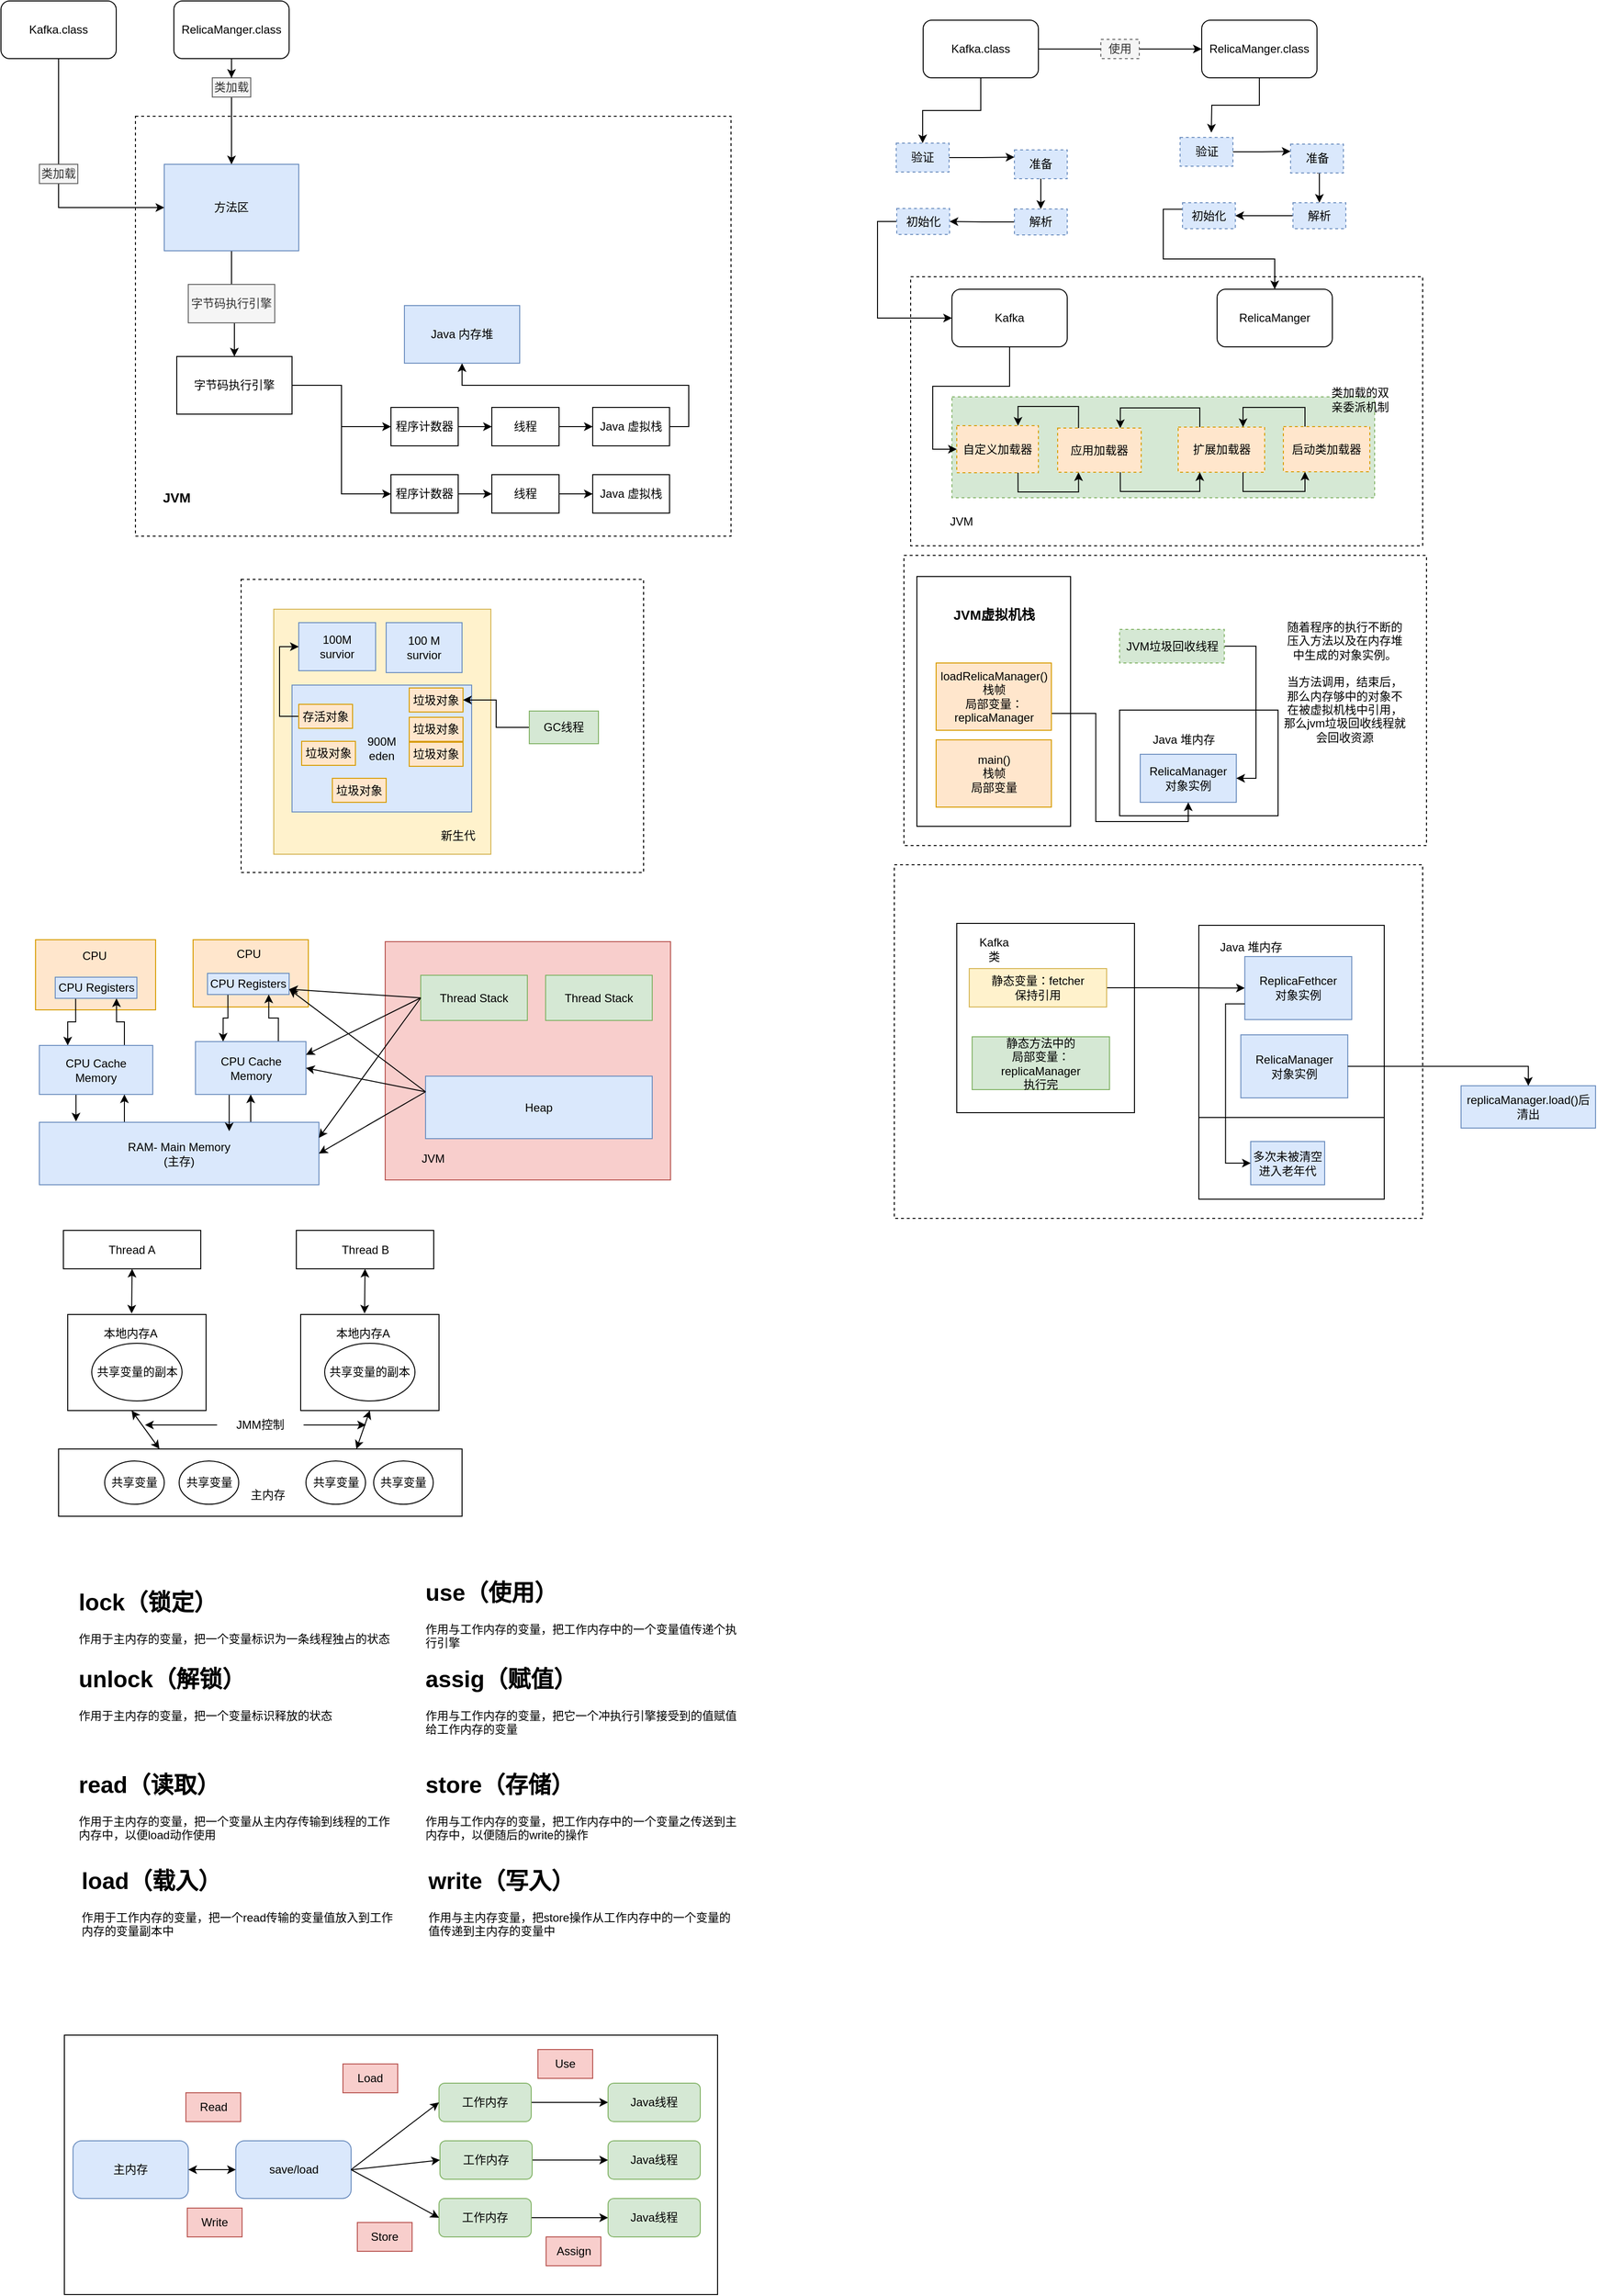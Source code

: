 <mxfile version="12.1.3" type="github" pages="1">
  <diagram id="nuV3YyBKfKA6NCvVvVBF" name="Page-1">
    <mxGraphModel dx="547" dy="444" grid="1" gridSize="10" guides="1" tooltips="1" connect="1" arrows="1" fold="1" page="1" pageScale="1" pageWidth="827" pageHeight="1169" math="0" shadow="0">
      <root>
        <mxCell id="0"/>
        <mxCell id="1" parent="0"/>
        <mxCell id="nUHSZKiYhJN1PZcSTK5F-100" value="" style="rounded=0;whiteSpace=wrap;html=1;" vertex="1" parent="1">
          <mxGeometry x="116" y="2180" width="680" height="270" as="geometry"/>
        </mxCell>
        <mxCell id="nUHSZKiYhJN1PZcSTK5F-27" value="" style="rounded=0;whiteSpace=wrap;html=1;fillColor=#f8cecc;strokeColor=#b85450;" vertex="1" parent="1">
          <mxGeometry x="450" y="1042" width="297" height="248" as="geometry"/>
        </mxCell>
        <mxCell id="VSedIIYDRr0U9vCoaXdL-1" value="" style="rounded=0;whiteSpace=wrap;html=1;dashed=1;" parent="1" vertex="1">
          <mxGeometry x="980" y="962" width="550" height="368" as="geometry"/>
        </mxCell>
        <mxCell id="VSedIIYDRr0U9vCoaXdL-6" value="" style="rounded=0;whiteSpace=wrap;html=1;" parent="1" vertex="1">
          <mxGeometry x="1297" y="1025" width="193" height="200" as="geometry"/>
        </mxCell>
        <mxCell id="VSedIIYDRr0U9vCoaXdL-3" value="" style="rounded=0;whiteSpace=wrap;html=1;" parent="1" vertex="1">
          <mxGeometry x="1045" y="1023" width="185" height="197" as="geometry"/>
        </mxCell>
        <mxCell id="mIoYykTNzgDF6xmG_wsZ-85" value="" style="rounded=0;whiteSpace=wrap;html=1;dashed=1;" parent="1" vertex="1">
          <mxGeometry x="997" y="350" width="533" height="280" as="geometry"/>
        </mxCell>
        <mxCell id="mIoYykTNzgDF6xmG_wsZ-105" value="" style="rounded=0;whiteSpace=wrap;html=1;dashed=1;fillColor=#d5e8d4;strokeColor=#82b366;" parent="1" vertex="1">
          <mxGeometry x="1040" y="475" width="440" height="105" as="geometry"/>
        </mxCell>
        <mxCell id="mIoYykTNzgDF6xmG_wsZ-65" style="edgeStyle=orthogonalEdgeStyle;rounded=0;orthogonalLoop=1;jettySize=auto;html=1;exitX=1;exitY=0.5;exitDx=0;exitDy=0;" parent="1" source="mIoYykTNzgDF6xmG_wsZ-54" target="mIoYykTNzgDF6xmG_wsZ-55" edge="1">
          <mxGeometry relative="1" as="geometry"/>
        </mxCell>
        <mxCell id="mIoYykTNzgDF6xmG_wsZ-37" value="" style="rounded=0;whiteSpace=wrap;html=1;dashed=1;" parent="1" vertex="1">
          <mxGeometry x="990" y="640" width="544" height="302" as="geometry"/>
        </mxCell>
        <mxCell id="mIoYykTNzgDF6xmG_wsZ-43" value="" style="group" parent="1" vertex="1" connectable="0">
          <mxGeometry x="1213.5" y="802" width="165" height="110" as="geometry"/>
        </mxCell>
        <mxCell id="mIoYykTNzgDF6xmG_wsZ-34" value="" style="rounded=0;whiteSpace=wrap;html=1;" parent="mIoYykTNzgDF6xmG_wsZ-43" vertex="1">
          <mxGeometry x="1" y="-1" width="165" height="110" as="geometry"/>
        </mxCell>
        <mxCell id="mIoYykTNzgDF6xmG_wsZ-35" value="Java 堆内存" style="text;html=1;strokeColor=none;fillColor=none;align=center;verticalAlign=middle;whiteSpace=wrap;rounded=0;" parent="mIoYykTNzgDF6xmG_wsZ-43" vertex="1">
          <mxGeometry x="30" y="20" width="75" height="20" as="geometry"/>
        </mxCell>
        <mxCell id="mIoYykTNzgDF6xmG_wsZ-36" value="RelicaManager&lt;br&gt;对象实例" style="text;html=1;strokeColor=#6c8ebf;fillColor=#dae8fc;align=center;verticalAlign=middle;whiteSpace=wrap;rounded=0;" parent="mIoYykTNzgDF6xmG_wsZ-43" vertex="1">
          <mxGeometry x="22.5" y="45" width="100" height="50" as="geometry"/>
        </mxCell>
        <mxCell id="mIoYykTNzgDF6xmG_wsZ-1" value="" style="rounded=0;whiteSpace=wrap;html=1;dashed=1;" parent="1" vertex="1">
          <mxGeometry x="190" y="183" width="620" height="437" as="geometry"/>
        </mxCell>
        <mxCell id="mIoYykTNzgDF6xmG_wsZ-2" value="&lt;b&gt;&lt;font style=&quot;font-size: 14px&quot;&gt;JVM&lt;/font&gt;&lt;/b&gt;" style="text;html=1;strokeColor=none;fillColor=none;align=center;verticalAlign=middle;whiteSpace=wrap;rounded=0;" parent="1" vertex="1">
          <mxGeometry x="208" y="565" width="50" height="30" as="geometry"/>
        </mxCell>
        <mxCell id="mIoYykTNzgDF6xmG_wsZ-22" style="edgeStyle=orthogonalEdgeStyle;rounded=0;orthogonalLoop=1;jettySize=auto;html=1;exitX=0.5;exitY=1;exitDx=0;exitDy=0;entryX=0.5;entryY=0;entryDx=0;entryDy=0;" parent="1" source="mIoYykTNzgDF6xmG_wsZ-3" target="mIoYykTNzgDF6xmG_wsZ-4" edge="1">
          <mxGeometry relative="1" as="geometry"/>
        </mxCell>
        <mxCell id="mIoYykTNzgDF6xmG_wsZ-3" value="方法区" style="rounded=0;whiteSpace=wrap;html=1;fillColor=#dae8fc;strokeColor=#6c8ebf;" parent="1" vertex="1">
          <mxGeometry x="220" y="233" width="140" height="90" as="geometry"/>
        </mxCell>
        <mxCell id="mIoYykTNzgDF6xmG_wsZ-23" style="edgeStyle=orthogonalEdgeStyle;rounded=0;orthogonalLoop=1;jettySize=auto;html=1;exitX=1;exitY=0.5;exitDx=0;exitDy=0;entryX=0;entryY=0.5;entryDx=0;entryDy=0;" parent="1" source="mIoYykTNzgDF6xmG_wsZ-4" target="mIoYykTNzgDF6xmG_wsZ-5" edge="1">
          <mxGeometry relative="1" as="geometry"/>
        </mxCell>
        <mxCell id="mIoYykTNzgDF6xmG_wsZ-24" style="edgeStyle=orthogonalEdgeStyle;rounded=0;orthogonalLoop=1;jettySize=auto;html=1;exitX=1;exitY=0.5;exitDx=0;exitDy=0;entryX=0;entryY=0.5;entryDx=0;entryDy=0;" parent="1" source="mIoYykTNzgDF6xmG_wsZ-4" target="mIoYykTNzgDF6xmG_wsZ-6" edge="1">
          <mxGeometry relative="1" as="geometry"/>
        </mxCell>
        <mxCell id="mIoYykTNzgDF6xmG_wsZ-4" value="字节码执行引擎" style="rounded=0;whiteSpace=wrap;html=1;" parent="1" vertex="1">
          <mxGeometry x="233" y="433" width="120" height="60" as="geometry"/>
        </mxCell>
        <mxCell id="mIoYykTNzgDF6xmG_wsZ-25" style="edgeStyle=orthogonalEdgeStyle;rounded=0;orthogonalLoop=1;jettySize=auto;html=1;exitX=1;exitY=0.5;exitDx=0;exitDy=0;entryX=0;entryY=0.5;entryDx=0;entryDy=0;" parent="1" source="mIoYykTNzgDF6xmG_wsZ-5" target="mIoYykTNzgDF6xmG_wsZ-7" edge="1">
          <mxGeometry relative="1" as="geometry"/>
        </mxCell>
        <mxCell id="mIoYykTNzgDF6xmG_wsZ-5" value="程序计数器" style="rounded=0;whiteSpace=wrap;html=1;" parent="1" vertex="1">
          <mxGeometry x="456" y="486" width="70" height="40" as="geometry"/>
        </mxCell>
        <mxCell id="mIoYykTNzgDF6xmG_wsZ-27" style="edgeStyle=orthogonalEdgeStyle;rounded=0;orthogonalLoop=1;jettySize=auto;html=1;exitX=1;exitY=0.5;exitDx=0;exitDy=0;entryX=0;entryY=0.5;entryDx=0;entryDy=0;" parent="1" source="mIoYykTNzgDF6xmG_wsZ-6" target="mIoYykTNzgDF6xmG_wsZ-9" edge="1">
          <mxGeometry relative="1" as="geometry"/>
        </mxCell>
        <mxCell id="mIoYykTNzgDF6xmG_wsZ-6" value="程序计数器" style="rounded=0;whiteSpace=wrap;html=1;" parent="1" vertex="1">
          <mxGeometry x="456" y="556" width="70" height="40" as="geometry"/>
        </mxCell>
        <mxCell id="mIoYykTNzgDF6xmG_wsZ-26" style="edgeStyle=orthogonalEdgeStyle;rounded=0;orthogonalLoop=1;jettySize=auto;html=1;exitX=1;exitY=0.5;exitDx=0;exitDy=0;entryX=0;entryY=0.5;entryDx=0;entryDy=0;" parent="1" source="mIoYykTNzgDF6xmG_wsZ-7" target="mIoYykTNzgDF6xmG_wsZ-8" edge="1">
          <mxGeometry relative="1" as="geometry"/>
        </mxCell>
        <mxCell id="mIoYykTNzgDF6xmG_wsZ-7" value="线程" style="rounded=0;whiteSpace=wrap;html=1;" parent="1" vertex="1">
          <mxGeometry x="561" y="486" width="70" height="40" as="geometry"/>
        </mxCell>
        <mxCell id="mIoYykTNzgDF6xmG_wsZ-29" style="edgeStyle=orthogonalEdgeStyle;rounded=0;orthogonalLoop=1;jettySize=auto;html=1;exitX=1;exitY=0.5;exitDx=0;exitDy=0;entryX=0.5;entryY=1;entryDx=0;entryDy=0;" parent="1" source="mIoYykTNzgDF6xmG_wsZ-8" target="mIoYykTNzgDF6xmG_wsZ-11" edge="1">
          <mxGeometry relative="1" as="geometry"/>
        </mxCell>
        <mxCell id="mIoYykTNzgDF6xmG_wsZ-8" value="Java 虚拟栈" style="rounded=0;whiteSpace=wrap;html=1;" parent="1" vertex="1">
          <mxGeometry x="666" y="486" width="80" height="40" as="geometry"/>
        </mxCell>
        <mxCell id="mIoYykTNzgDF6xmG_wsZ-28" style="edgeStyle=orthogonalEdgeStyle;rounded=0;orthogonalLoop=1;jettySize=auto;html=1;exitX=1;exitY=0.5;exitDx=0;exitDy=0;entryX=0;entryY=0.5;entryDx=0;entryDy=0;" parent="1" source="mIoYykTNzgDF6xmG_wsZ-9" target="mIoYykTNzgDF6xmG_wsZ-10" edge="1">
          <mxGeometry relative="1" as="geometry"/>
        </mxCell>
        <mxCell id="mIoYykTNzgDF6xmG_wsZ-9" value="线程" style="rounded=0;whiteSpace=wrap;html=1;" parent="1" vertex="1">
          <mxGeometry x="561" y="556" width="70" height="40" as="geometry"/>
        </mxCell>
        <mxCell id="mIoYykTNzgDF6xmG_wsZ-10" value="Java 虚拟栈" style="rounded=0;whiteSpace=wrap;html=1;" parent="1" vertex="1">
          <mxGeometry x="666" y="556" width="80" height="40" as="geometry"/>
        </mxCell>
        <mxCell id="mIoYykTNzgDF6xmG_wsZ-11" value="Java 内存堆" style="rounded=0;whiteSpace=wrap;html=1;fillColor=#dae8fc;strokeColor=#6c8ebf;" parent="1" vertex="1">
          <mxGeometry x="470" y="380" width="120" height="60" as="geometry"/>
        </mxCell>
        <mxCell id="mIoYykTNzgDF6xmG_wsZ-14" style="edgeStyle=orthogonalEdgeStyle;rounded=0;orthogonalLoop=1;jettySize=auto;html=1;exitX=0.5;exitY=1;exitDx=0;exitDy=0;entryX=0;entryY=0.5;entryDx=0;entryDy=0;" parent="1" source="mIoYykTNzgDF6xmG_wsZ-12" target="mIoYykTNzgDF6xmG_wsZ-3" edge="1">
          <mxGeometry relative="1" as="geometry"/>
        </mxCell>
        <mxCell id="mIoYykTNzgDF6xmG_wsZ-12" value="Kafka.class" style="rounded=1;whiteSpace=wrap;html=1;" parent="1" vertex="1">
          <mxGeometry x="50" y="63" width="120" height="60" as="geometry"/>
        </mxCell>
        <mxCell id="mIoYykTNzgDF6xmG_wsZ-15" style="edgeStyle=orthogonalEdgeStyle;rounded=0;orthogonalLoop=1;jettySize=auto;html=1;exitX=0.5;exitY=1;exitDx=0;exitDy=0;" parent="1" source="mIoYykTNzgDF6xmG_wsZ-18" target="mIoYykTNzgDF6xmG_wsZ-3" edge="1">
          <mxGeometry relative="1" as="geometry"/>
        </mxCell>
        <mxCell id="mIoYykTNzgDF6xmG_wsZ-13" value="RelicaManger.class" style="rounded=1;whiteSpace=wrap;html=1;" parent="1" vertex="1">
          <mxGeometry x="230" y="63" width="120" height="60" as="geometry"/>
        </mxCell>
        <mxCell id="mIoYykTNzgDF6xmG_wsZ-17" value="类加载" style="text;html=1;align=center;verticalAlign=middle;whiteSpace=wrap;rounded=0;fillColor=#f5f5f5;strokeColor=#666666;fontColor=#333333;" parent="1" vertex="1">
          <mxGeometry x="90" y="233" width="40" height="20" as="geometry"/>
        </mxCell>
        <mxCell id="mIoYykTNzgDF6xmG_wsZ-18" value="类加载" style="text;html=1;align=center;verticalAlign=middle;whiteSpace=wrap;rounded=0;fillColor=#f5f5f5;strokeColor=#666666;fontColor=#333333;" parent="1" vertex="1">
          <mxGeometry x="270" y="143" width="40" height="20" as="geometry"/>
        </mxCell>
        <mxCell id="mIoYykTNzgDF6xmG_wsZ-20" style="edgeStyle=orthogonalEdgeStyle;rounded=0;orthogonalLoop=1;jettySize=auto;html=1;exitX=0.5;exitY=1;exitDx=0;exitDy=0;" parent="1" source="mIoYykTNzgDF6xmG_wsZ-13" target="mIoYykTNzgDF6xmG_wsZ-18" edge="1">
          <mxGeometry relative="1" as="geometry">
            <mxPoint x="290" y="123" as="sourcePoint"/>
            <mxPoint x="290" y="233" as="targetPoint"/>
          </mxGeometry>
        </mxCell>
        <mxCell id="mIoYykTNzgDF6xmG_wsZ-21" value="字节码执行引擎" style="text;html=1;strokeColor=#666666;fillColor=#f5f5f5;align=center;verticalAlign=middle;whiteSpace=wrap;rounded=0;fontColor=#333333;" parent="1" vertex="1">
          <mxGeometry x="245" y="358" width="90" height="40" as="geometry"/>
        </mxCell>
        <mxCell id="mIoYykTNzgDF6xmG_wsZ-31" value="" style="rounded=0;whiteSpace=wrap;html=1;" parent="1" vertex="1">
          <mxGeometry x="1003.5" y="662" width="160" height="260" as="geometry"/>
        </mxCell>
        <mxCell id="mIoYykTNzgDF6xmG_wsZ-39" style="edgeStyle=orthogonalEdgeStyle;rounded=0;orthogonalLoop=1;jettySize=auto;html=1;exitX=1;exitY=0.75;exitDx=0;exitDy=0;entryX=0.5;entryY=1;entryDx=0;entryDy=0;" parent="1" source="mIoYykTNzgDF6xmG_wsZ-32" target="mIoYykTNzgDF6xmG_wsZ-36" edge="1">
          <mxGeometry relative="1" as="geometry"/>
        </mxCell>
        <mxCell id="mIoYykTNzgDF6xmG_wsZ-32" value="loadRelicaManager()&lt;br&gt;栈帧&lt;br&gt;局部变量：replicaManager" style="text;html=1;strokeColor=#d79b00;fillColor=#ffe6cc;align=center;verticalAlign=middle;whiteSpace=wrap;rounded=0;" parent="1" vertex="1">
          <mxGeometry x="1023.5" y="752" width="120" height="70" as="geometry"/>
        </mxCell>
        <mxCell id="mIoYykTNzgDF6xmG_wsZ-33" value="main()&lt;br&gt;栈帧&lt;br&gt;局部变量" style="text;html=1;strokeColor=#d79b00;fillColor=#ffe6cc;align=center;verticalAlign=middle;whiteSpace=wrap;rounded=0;" parent="1" vertex="1">
          <mxGeometry x="1023.5" y="832" width="120" height="70" as="geometry"/>
        </mxCell>
        <mxCell id="mIoYykTNzgDF6xmG_wsZ-46" style="edgeStyle=orthogonalEdgeStyle;rounded=0;orthogonalLoop=1;jettySize=auto;html=1;entryX=1;entryY=0.5;entryDx=0;entryDy=0;" parent="1" source="mIoYykTNzgDF6xmG_wsZ-44" target="mIoYykTNzgDF6xmG_wsZ-36" edge="1">
          <mxGeometry relative="1" as="geometry">
            <Array as="points">
              <mxPoint x="1356.5" y="735"/>
              <mxPoint x="1356.5" y="872"/>
            </Array>
          </mxGeometry>
        </mxCell>
        <mxCell id="mIoYykTNzgDF6xmG_wsZ-44" value="JVM垃圾回收线程" style="text;html=1;strokeColor=#82b366;fillColor=#d5e8d4;align=center;verticalAlign=middle;whiteSpace=wrap;rounded=0;dashed=1;" parent="1" vertex="1">
          <mxGeometry x="1214.5" y="717" width="109" height="35" as="geometry"/>
        </mxCell>
        <mxCell id="mIoYykTNzgDF6xmG_wsZ-49" value="随着程序的执行不断的压入方法以及在内存堆中生成的对象实例。&lt;br&gt;&lt;br&gt;当方法调用，结束后，那么内存够中的对象不在被虚拟机栈中引用，那么jvm垃圾回收线程就会回收资源" style="text;html=1;strokeColor=none;fillColor=none;align=center;verticalAlign=middle;whiteSpace=wrap;rounded=0;dashed=1;" parent="1" vertex="1">
          <mxGeometry x="1383.5" y="682" width="130" height="180" as="geometry"/>
        </mxCell>
        <mxCell id="mIoYykTNzgDF6xmG_wsZ-52" value="&lt;b&gt;&lt;font style=&quot;font-size: 14px&quot;&gt;JVM虚拟机栈&lt;/font&gt;&lt;/b&gt;" style="text;html=1;strokeColor=none;fillColor=none;align=center;verticalAlign=middle;whiteSpace=wrap;rounded=0;dashed=1;" parent="1" vertex="1">
          <mxGeometry x="1038.5" y="684.5" width="90" height="35" as="geometry"/>
        </mxCell>
        <mxCell id="mIoYykTNzgDF6xmG_wsZ-67" style="edgeStyle=orthogonalEdgeStyle;rounded=0;orthogonalLoop=1;jettySize=auto;html=1;exitX=0.5;exitY=1;exitDx=0;exitDy=0;entryX=0.5;entryY=0;entryDx=0;entryDy=0;" parent="1" source="mIoYykTNzgDF6xmG_wsZ-54" target="mIoYykTNzgDF6xmG_wsZ-57" edge="1">
          <mxGeometry relative="1" as="geometry"/>
        </mxCell>
        <mxCell id="mIoYykTNzgDF6xmG_wsZ-54" value="Kafka.class" style="rounded=1;whiteSpace=wrap;html=1;" parent="1" vertex="1">
          <mxGeometry x="1010" y="83" width="120" height="60" as="geometry"/>
        </mxCell>
        <mxCell id="mIoYykTNzgDF6xmG_wsZ-84" style="edgeStyle=orthogonalEdgeStyle;rounded=0;orthogonalLoop=1;jettySize=auto;html=1;exitX=0.5;exitY=1;exitDx=0;exitDy=0;" parent="1" source="mIoYykTNzgDF6xmG_wsZ-55" edge="1">
          <mxGeometry relative="1" as="geometry">
            <mxPoint x="1310" y="200" as="targetPoint"/>
          </mxGeometry>
        </mxCell>
        <mxCell id="mIoYykTNzgDF6xmG_wsZ-55" value="RelicaManger.class" style="rounded=1;whiteSpace=wrap;html=1;" parent="1" vertex="1">
          <mxGeometry x="1300" y="83" width="120" height="60" as="geometry"/>
        </mxCell>
        <mxCell id="mIoYykTNzgDF6xmG_wsZ-69" style="edgeStyle=orthogonalEdgeStyle;rounded=0;orthogonalLoop=1;jettySize=auto;html=1;exitX=1;exitY=0.5;exitDx=0;exitDy=0;entryX=0;entryY=0.25;entryDx=0;entryDy=0;" parent="1" source="mIoYykTNzgDF6xmG_wsZ-57" target="mIoYykTNzgDF6xmG_wsZ-61" edge="1">
          <mxGeometry relative="1" as="geometry"/>
        </mxCell>
        <mxCell id="mIoYykTNzgDF6xmG_wsZ-57" value="验证" style="text;html=1;strokeColor=#6c8ebf;fillColor=#dae8fc;align=center;verticalAlign=middle;whiteSpace=wrap;rounded=0;dashed=1;" parent="1" vertex="1">
          <mxGeometry x="982" y="211" width="55" height="30" as="geometry"/>
        </mxCell>
        <mxCell id="mIoYykTNzgDF6xmG_wsZ-70" style="edgeStyle=orthogonalEdgeStyle;rounded=0;orthogonalLoop=1;jettySize=auto;html=1;exitX=0.5;exitY=1;exitDx=0;exitDy=0;entryX=0.5;entryY=0;entryDx=0;entryDy=0;" parent="1" source="mIoYykTNzgDF6xmG_wsZ-61" target="mIoYykTNzgDF6xmG_wsZ-62" edge="1">
          <mxGeometry relative="1" as="geometry"/>
        </mxCell>
        <mxCell id="mIoYykTNzgDF6xmG_wsZ-61" value="准备" style="text;html=1;strokeColor=#6c8ebf;fillColor=#dae8fc;align=center;verticalAlign=middle;whiteSpace=wrap;rounded=0;dashed=1;" parent="1" vertex="1">
          <mxGeometry x="1105" y="218" width="55" height="30" as="geometry"/>
        </mxCell>
        <mxCell id="mIoYykTNzgDF6xmG_wsZ-73" style="edgeStyle=orthogonalEdgeStyle;rounded=0;orthogonalLoop=1;jettySize=auto;html=1;exitX=0;exitY=0.5;exitDx=0;exitDy=0;" parent="1" source="mIoYykTNzgDF6xmG_wsZ-62" target="mIoYykTNzgDF6xmG_wsZ-63" edge="1">
          <mxGeometry relative="1" as="geometry"/>
        </mxCell>
        <mxCell id="mIoYykTNzgDF6xmG_wsZ-62" value="解析" style="text;html=1;strokeColor=#6c8ebf;fillColor=#dae8fc;align=center;verticalAlign=middle;whiteSpace=wrap;rounded=0;dashed=1;" parent="1" vertex="1">
          <mxGeometry x="1105" y="279.5" width="55" height="27" as="geometry"/>
        </mxCell>
        <mxCell id="mIoYykTNzgDF6xmG_wsZ-89" style="edgeStyle=orthogonalEdgeStyle;rounded=0;orthogonalLoop=1;jettySize=auto;html=1;exitX=0;exitY=0.5;exitDx=0;exitDy=0;entryX=0;entryY=0.5;entryDx=0;entryDy=0;" parent="1" source="mIoYykTNzgDF6xmG_wsZ-63" target="mIoYykTNzgDF6xmG_wsZ-87" edge="1">
          <mxGeometry relative="1" as="geometry">
            <mxPoint x="1030" y="380" as="targetPoint"/>
          </mxGeometry>
        </mxCell>
        <mxCell id="mIoYykTNzgDF6xmG_wsZ-63" value="初始化" style="text;html=1;strokeColor=#6c8ebf;fillColor=#dae8fc;align=center;verticalAlign=middle;whiteSpace=wrap;rounded=0;dashed=1;" parent="1" vertex="1">
          <mxGeometry x="982.5" y="279" width="55" height="27" as="geometry"/>
        </mxCell>
        <mxCell id="mIoYykTNzgDF6xmG_wsZ-64" value="使用" style="text;html=1;align=center;verticalAlign=middle;whiteSpace=wrap;rounded=0;dashed=1;fillColor=#f5f5f5;strokeColor=#666666;fontColor=#333333;" parent="1" vertex="1">
          <mxGeometry x="1195" y="103" width="40" height="20" as="geometry"/>
        </mxCell>
        <mxCell id="mIoYykTNzgDF6xmG_wsZ-77" style="edgeStyle=orthogonalEdgeStyle;rounded=0;orthogonalLoop=1;jettySize=auto;html=1;exitX=1;exitY=0.5;exitDx=0;exitDy=0;entryX=0;entryY=0.25;entryDx=0;entryDy=0;" parent="1" source="mIoYykTNzgDF6xmG_wsZ-78" target="mIoYykTNzgDF6xmG_wsZ-80" edge="1">
          <mxGeometry relative="1" as="geometry"/>
        </mxCell>
        <mxCell id="mIoYykTNzgDF6xmG_wsZ-78" value="验证" style="text;html=1;strokeColor=#6c8ebf;fillColor=#dae8fc;align=center;verticalAlign=middle;whiteSpace=wrap;rounded=0;dashed=1;" parent="1" vertex="1">
          <mxGeometry x="1277.5" y="205" width="55" height="30" as="geometry"/>
        </mxCell>
        <mxCell id="mIoYykTNzgDF6xmG_wsZ-79" style="edgeStyle=orthogonalEdgeStyle;rounded=0;orthogonalLoop=1;jettySize=auto;html=1;exitX=0.5;exitY=1;exitDx=0;exitDy=0;entryX=0.5;entryY=0;entryDx=0;entryDy=0;" parent="1" source="mIoYykTNzgDF6xmG_wsZ-80" target="mIoYykTNzgDF6xmG_wsZ-82" edge="1">
          <mxGeometry relative="1" as="geometry"/>
        </mxCell>
        <mxCell id="mIoYykTNzgDF6xmG_wsZ-80" value="准备" style="text;html=1;strokeColor=#6c8ebf;fillColor=#dae8fc;align=center;verticalAlign=middle;whiteSpace=wrap;rounded=0;dashed=1;" parent="1" vertex="1">
          <mxGeometry x="1392.5" y="212" width="55" height="30" as="geometry"/>
        </mxCell>
        <mxCell id="mIoYykTNzgDF6xmG_wsZ-81" style="edgeStyle=orthogonalEdgeStyle;rounded=0;orthogonalLoop=1;jettySize=auto;html=1;exitX=0;exitY=0.5;exitDx=0;exitDy=0;" parent="1" source="mIoYykTNzgDF6xmG_wsZ-82" target="mIoYykTNzgDF6xmG_wsZ-83" edge="1">
          <mxGeometry relative="1" as="geometry"/>
        </mxCell>
        <mxCell id="mIoYykTNzgDF6xmG_wsZ-82" value="解析" style="text;html=1;strokeColor=#6c8ebf;fillColor=#dae8fc;align=center;verticalAlign=middle;whiteSpace=wrap;rounded=0;dashed=1;" parent="1" vertex="1">
          <mxGeometry x="1395" y="273" width="55" height="27" as="geometry"/>
        </mxCell>
        <mxCell id="mIoYykTNzgDF6xmG_wsZ-90" style="edgeStyle=orthogonalEdgeStyle;rounded=0;orthogonalLoop=1;jettySize=auto;html=1;exitX=0;exitY=0.25;exitDx=0;exitDy=0;" parent="1" source="mIoYykTNzgDF6xmG_wsZ-83" target="mIoYykTNzgDF6xmG_wsZ-88" edge="1">
          <mxGeometry relative="1" as="geometry"/>
        </mxCell>
        <mxCell id="mIoYykTNzgDF6xmG_wsZ-83" value="初始化" style="text;html=1;strokeColor=#6c8ebf;fillColor=#dae8fc;align=center;verticalAlign=middle;whiteSpace=wrap;rounded=0;dashed=1;" parent="1" vertex="1">
          <mxGeometry x="1280" y="273" width="55" height="27" as="geometry"/>
        </mxCell>
        <mxCell id="mIoYykTNzgDF6xmG_wsZ-97" style="edgeStyle=orthogonalEdgeStyle;rounded=0;orthogonalLoop=1;jettySize=auto;html=1;exitX=0.5;exitY=1;exitDx=0;exitDy=0;entryX=0;entryY=0.5;entryDx=0;entryDy=0;" parent="1" source="mIoYykTNzgDF6xmG_wsZ-87" target="mIoYykTNzgDF6xmG_wsZ-91" edge="1">
          <mxGeometry relative="1" as="geometry"/>
        </mxCell>
        <mxCell id="mIoYykTNzgDF6xmG_wsZ-87" value="Kafka" style="rounded=1;whiteSpace=wrap;html=1;" parent="1" vertex="1">
          <mxGeometry x="1040" y="363" width="120" height="60" as="geometry"/>
        </mxCell>
        <mxCell id="mIoYykTNzgDF6xmG_wsZ-88" value="RelicaManger" style="rounded=1;whiteSpace=wrap;html=1;" parent="1" vertex="1">
          <mxGeometry x="1316" y="363" width="120" height="60" as="geometry"/>
        </mxCell>
        <mxCell id="mIoYykTNzgDF6xmG_wsZ-99" style="edgeStyle=orthogonalEdgeStyle;rounded=0;orthogonalLoop=1;jettySize=auto;html=1;exitX=0.75;exitY=1;exitDx=0;exitDy=0;entryX=0.25;entryY=1;entryDx=0;entryDy=0;" parent="1" source="mIoYykTNzgDF6xmG_wsZ-91" target="mIoYykTNzgDF6xmG_wsZ-92" edge="1">
          <mxGeometry relative="1" as="geometry"/>
        </mxCell>
        <mxCell id="mIoYykTNzgDF6xmG_wsZ-91" value="自定义加载器" style="rounded=0;whiteSpace=wrap;html=1;dashed=1;fillColor=#ffe6cc;strokeColor=#d79b00;" parent="1" vertex="1">
          <mxGeometry x="1045" y="505" width="85" height="49" as="geometry"/>
        </mxCell>
        <mxCell id="mIoYykTNzgDF6xmG_wsZ-100" style="edgeStyle=orthogonalEdgeStyle;rounded=0;orthogonalLoop=1;jettySize=auto;html=1;exitX=0.75;exitY=1;exitDx=0;exitDy=0;entryX=0.25;entryY=1;entryDx=0;entryDy=0;" parent="1" source="mIoYykTNzgDF6xmG_wsZ-92" target="mIoYykTNzgDF6xmG_wsZ-93" edge="1">
          <mxGeometry relative="1" as="geometry"/>
        </mxCell>
        <mxCell id="mIoYykTNzgDF6xmG_wsZ-104" style="edgeStyle=orthogonalEdgeStyle;rounded=0;orthogonalLoop=1;jettySize=auto;html=1;exitX=0.25;exitY=0;exitDx=0;exitDy=0;entryX=0.75;entryY=0;entryDx=0;entryDy=0;" parent="1" source="mIoYykTNzgDF6xmG_wsZ-92" target="mIoYykTNzgDF6xmG_wsZ-91" edge="1">
          <mxGeometry relative="1" as="geometry"/>
        </mxCell>
        <mxCell id="mIoYykTNzgDF6xmG_wsZ-92" value="应用加载器" style="rounded=0;whiteSpace=wrap;html=1;dashed=1;fillColor=#ffe6cc;strokeColor=#d79b00;" parent="1" vertex="1">
          <mxGeometry x="1150" y="507.5" width="87" height="46" as="geometry"/>
        </mxCell>
        <mxCell id="mIoYykTNzgDF6xmG_wsZ-101" style="edgeStyle=orthogonalEdgeStyle;rounded=0;orthogonalLoop=1;jettySize=auto;html=1;exitX=0.75;exitY=1;exitDx=0;exitDy=0;entryX=0.25;entryY=1;entryDx=0;entryDy=0;" parent="1" source="mIoYykTNzgDF6xmG_wsZ-93" target="mIoYykTNzgDF6xmG_wsZ-94" edge="1">
          <mxGeometry relative="1" as="geometry"/>
        </mxCell>
        <mxCell id="mIoYykTNzgDF6xmG_wsZ-103" style="edgeStyle=orthogonalEdgeStyle;rounded=0;orthogonalLoop=1;jettySize=auto;html=1;exitX=0.25;exitY=0;exitDx=0;exitDy=0;entryX=0.75;entryY=0;entryDx=0;entryDy=0;" parent="1" source="mIoYykTNzgDF6xmG_wsZ-93" target="mIoYykTNzgDF6xmG_wsZ-92" edge="1">
          <mxGeometry relative="1" as="geometry"/>
        </mxCell>
        <mxCell id="mIoYykTNzgDF6xmG_wsZ-93" value="扩展加载器" style="rounded=0;whiteSpace=wrap;html=1;dashed=1;fillColor=#ffe6cc;strokeColor=#d79b00;" parent="1" vertex="1">
          <mxGeometry x="1275.5" y="506.5" width="90" height="47" as="geometry"/>
        </mxCell>
        <mxCell id="mIoYykTNzgDF6xmG_wsZ-102" style="edgeStyle=orthogonalEdgeStyle;rounded=0;orthogonalLoop=1;jettySize=auto;html=1;exitX=0.25;exitY=0;exitDx=0;exitDy=0;entryX=0.75;entryY=0;entryDx=0;entryDy=0;" parent="1" source="mIoYykTNzgDF6xmG_wsZ-94" target="mIoYykTNzgDF6xmG_wsZ-93" edge="1">
          <mxGeometry relative="1" as="geometry"/>
        </mxCell>
        <mxCell id="mIoYykTNzgDF6xmG_wsZ-94" value="启动类加载器" style="rounded=0;whiteSpace=wrap;html=1;dashed=1;fillColor=#ffe6cc;strokeColor=#d79b00;" parent="1" vertex="1">
          <mxGeometry x="1385" y="506" width="90" height="47" as="geometry"/>
        </mxCell>
        <mxCell id="mIoYykTNzgDF6xmG_wsZ-95" value="JVM" style="text;html=1;strokeColor=none;fillColor=none;align=center;verticalAlign=middle;whiteSpace=wrap;rounded=0;dashed=1;" parent="1" vertex="1">
          <mxGeometry x="1030" y="595" width="40" height="20" as="geometry"/>
        </mxCell>
        <mxCell id="mIoYykTNzgDF6xmG_wsZ-106" value="类加载的双亲委派机制" style="text;html=1;strokeColor=none;fillColor=none;align=center;verticalAlign=middle;whiteSpace=wrap;rounded=0;dashed=1;" parent="1" vertex="1">
          <mxGeometry x="1430" y="463" width="70" height="30" as="geometry"/>
        </mxCell>
        <mxCell id="VSedIIYDRr0U9vCoaXdL-12" style="edgeStyle=orthogonalEdgeStyle;rounded=0;orthogonalLoop=1;jettySize=auto;html=1;exitX=1;exitY=0.5;exitDx=0;exitDy=0;" parent="1" source="VSedIIYDRr0U9vCoaXdL-2" target="VSedIIYDRr0U9vCoaXdL-9" edge="1">
          <mxGeometry relative="1" as="geometry"/>
        </mxCell>
        <mxCell id="VSedIIYDRr0U9vCoaXdL-2" value="静态变量：fetcher&lt;br&gt;保持引用" style="rounded=0;whiteSpace=wrap;html=1;fillColor=#fff2cc;strokeColor=#d6b656;" parent="1" vertex="1">
          <mxGeometry x="1058" y="1070" width="143" height="40" as="geometry"/>
        </mxCell>
        <mxCell id="VSedIIYDRr0U9vCoaXdL-4" value="静态方法中的&lt;br&gt;局部变量：replicaManager&lt;br&gt;执行完&lt;br&gt;" style="rounded=0;whiteSpace=wrap;html=1;fillColor=#d5e8d4;strokeColor=#82b366;" parent="1" vertex="1">
          <mxGeometry x="1061" y="1141" width="143" height="55" as="geometry"/>
        </mxCell>
        <mxCell id="VSedIIYDRr0U9vCoaXdL-5" value="" style="group" parent="1" vertex="1" connectable="0">
          <mxGeometry x="1300" y="1030" width="200" height="200" as="geometry"/>
        </mxCell>
        <mxCell id="VSedIIYDRr0U9vCoaXdL-7" value="Java 堆内存" style="text;html=1;strokeColor=none;fillColor=none;align=center;verticalAlign=middle;whiteSpace=wrap;rounded=0;" parent="VSedIIYDRr0U9vCoaXdL-5" vertex="1">
          <mxGeometry x="5.663" y="-0.19" width="90.909" height="36.364" as="geometry"/>
        </mxCell>
        <mxCell id="VSedIIYDRr0U9vCoaXdL-8" value="RelicaManager&lt;br&gt;对象实例" style="text;html=1;strokeColor=#6c8ebf;fillColor=#dae8fc;align=center;verticalAlign=middle;whiteSpace=wrap;rounded=0;" parent="VSedIIYDRr0U9vCoaXdL-5" vertex="1">
          <mxGeometry x="40.722" y="108.995" width="111.34" height="65.608" as="geometry"/>
        </mxCell>
        <mxCell id="VSedIIYDRr0U9vCoaXdL-9" value="ReplicaFethcer&lt;br&gt;对象实例" style="text;html=1;strokeColor=#6c8ebf;fillColor=#dae8fc;align=center;verticalAlign=middle;whiteSpace=wrap;rounded=0;" parent="VSedIIYDRr0U9vCoaXdL-5" vertex="1">
          <mxGeometry x="44.845" y="27.513" width="111.34" height="65.608" as="geometry"/>
        </mxCell>
        <mxCell id="VSedIIYDRr0U9vCoaXdL-11" value="Kafka类" style="text;html=1;strokeColor=none;fillColor=none;align=center;verticalAlign=middle;whiteSpace=wrap;rounded=0;" parent="1" vertex="1">
          <mxGeometry x="1064" y="1040" width="40" height="20" as="geometry"/>
        </mxCell>
        <mxCell id="VSedIIYDRr0U9vCoaXdL-14" value="replicaManager.load()后清出" style="text;html=1;strokeColor=#6c8ebf;fillColor=#dae8fc;align=center;verticalAlign=middle;whiteSpace=wrap;rounded=0;" parent="1" vertex="1">
          <mxGeometry x="1570" y="1192" width="140" height="44" as="geometry"/>
        </mxCell>
        <mxCell id="VSedIIYDRr0U9vCoaXdL-16" style="edgeStyle=orthogonalEdgeStyle;rounded=0;orthogonalLoop=1;jettySize=auto;html=1;exitX=1;exitY=0.5;exitDx=0;exitDy=0;entryX=0.5;entryY=0;entryDx=0;entryDy=0;" parent="1" source="VSedIIYDRr0U9vCoaXdL-8" target="VSedIIYDRr0U9vCoaXdL-14" edge="1">
          <mxGeometry relative="1" as="geometry"/>
        </mxCell>
        <mxCell id="VSedIIYDRr0U9vCoaXdL-18" value="" style="rounded=0;whiteSpace=wrap;html=1;" parent="1" vertex="1">
          <mxGeometry x="1297" y="1225" width="193" height="85" as="geometry"/>
        </mxCell>
        <mxCell id="VSedIIYDRr0U9vCoaXdL-23" value="多次未被清空进入老年代" style="text;html=1;strokeColor=#6c8ebf;fillColor=#dae8fc;align=center;verticalAlign=middle;whiteSpace=wrap;rounded=0;" parent="1" vertex="1">
          <mxGeometry x="1351" y="1250" width="77" height="45" as="geometry"/>
        </mxCell>
        <mxCell id="VSedIIYDRr0U9vCoaXdL-24" style="edgeStyle=orthogonalEdgeStyle;rounded=0;orthogonalLoop=1;jettySize=auto;html=1;exitX=0;exitY=0.75;exitDx=0;exitDy=0;entryX=0;entryY=0.5;entryDx=0;entryDy=0;" parent="1" source="VSedIIYDRr0U9vCoaXdL-9" target="VSedIIYDRr0U9vCoaXdL-23" edge="1">
          <mxGeometry relative="1" as="geometry"/>
        </mxCell>
        <mxCell id="VSedIIYDRr0U9vCoaXdL-25" value="" style="rounded=0;whiteSpace=wrap;html=1;dashed=1;" parent="1" vertex="1">
          <mxGeometry x="300" y="665" width="419" height="305" as="geometry"/>
        </mxCell>
        <mxCell id="VSedIIYDRr0U9vCoaXdL-26" value="" style="rounded=0;whiteSpace=wrap;html=1;fillColor=#fff2cc;strokeColor=#d6b656;" parent="1" vertex="1">
          <mxGeometry x="334" y="696" width="226" height="255" as="geometry"/>
        </mxCell>
        <mxCell id="VSedIIYDRr0U9vCoaXdL-27" value="900M&lt;br&gt;eden" style="rounded=0;whiteSpace=wrap;html=1;fillColor=#dae8fc;strokeColor=#6c8ebf;" parent="1" vertex="1">
          <mxGeometry x="353" y="775" width="187" height="132" as="geometry"/>
        </mxCell>
        <mxCell id="VSedIIYDRr0U9vCoaXdL-28" value="100M&lt;br&gt;survior" style="rounded=0;whiteSpace=wrap;html=1;fillColor=#dae8fc;strokeColor=#6c8ebf;" parent="1" vertex="1">
          <mxGeometry x="360" y="710" width="80" height="50" as="geometry"/>
        </mxCell>
        <mxCell id="VSedIIYDRr0U9vCoaXdL-29" value="100 M&lt;br&gt;survior" style="rounded=0;whiteSpace=wrap;html=1;fillColor=#dae8fc;strokeColor=#6c8ebf;" parent="1" vertex="1">
          <mxGeometry x="451" y="710" width="79" height="52" as="geometry"/>
        </mxCell>
        <mxCell id="VSedIIYDRr0U9vCoaXdL-30" value="新生代" style="text;html=1;strokeColor=none;fillColor=none;align=center;verticalAlign=middle;whiteSpace=wrap;rounded=0;" parent="1" vertex="1">
          <mxGeometry x="506" y="922" width="40" height="20" as="geometry"/>
        </mxCell>
        <mxCell id="VSedIIYDRr0U9vCoaXdL-40" style="edgeStyle=orthogonalEdgeStyle;rounded=0;orthogonalLoop=1;jettySize=auto;html=1;exitX=0;exitY=0.5;exitDx=0;exitDy=0;entryX=0;entryY=0.5;entryDx=0;entryDy=0;" parent="1" source="VSedIIYDRr0U9vCoaXdL-31" target="VSedIIYDRr0U9vCoaXdL-28" edge="1">
          <mxGeometry relative="1" as="geometry"/>
        </mxCell>
        <mxCell id="VSedIIYDRr0U9vCoaXdL-31" value="存活对象" style="rounded=0;whiteSpace=wrap;html=1;fillColor=#ffe6cc;strokeColor=#d79b00;" parent="1" vertex="1">
          <mxGeometry x="360" y="795" width="56" height="25" as="geometry"/>
        </mxCell>
        <mxCell id="VSedIIYDRr0U9vCoaXdL-34" value="垃圾对象" style="rounded=0;whiteSpace=wrap;html=1;fillColor=#ffe6cc;strokeColor=#d79b00;" parent="1" vertex="1">
          <mxGeometry x="475" y="778" width="56" height="25" as="geometry"/>
        </mxCell>
        <mxCell id="VSedIIYDRr0U9vCoaXdL-36" value="垃圾对象" style="rounded=0;whiteSpace=wrap;html=1;fillColor=#ffe6cc;strokeColor=#d79b00;" parent="1" vertex="1">
          <mxGeometry x="475" y="808.5" width="56" height="25" as="geometry"/>
        </mxCell>
        <mxCell id="VSedIIYDRr0U9vCoaXdL-37" value="垃圾对象" style="rounded=0;whiteSpace=wrap;html=1;fillColor=#ffe6cc;strokeColor=#d79b00;" parent="1" vertex="1">
          <mxGeometry x="475" y="834.5" width="56" height="25" as="geometry"/>
        </mxCell>
        <mxCell id="VSedIIYDRr0U9vCoaXdL-38" value="垃圾对象" style="rounded=0;whiteSpace=wrap;html=1;fillColor=#ffe6cc;strokeColor=#d79b00;" parent="1" vertex="1">
          <mxGeometry x="363" y="833.5" width="56" height="25" as="geometry"/>
        </mxCell>
        <mxCell id="VSedIIYDRr0U9vCoaXdL-39" value="垃圾对象" style="rounded=0;whiteSpace=wrap;html=1;fillColor=#ffe6cc;strokeColor=#d79b00;" parent="1" vertex="1">
          <mxGeometry x="395" y="872" width="56" height="25" as="geometry"/>
        </mxCell>
        <mxCell id="VSedIIYDRr0U9vCoaXdL-42" value="" style="edgeStyle=orthogonalEdgeStyle;rounded=0;orthogonalLoop=1;jettySize=auto;html=1;" parent="1" source="VSedIIYDRr0U9vCoaXdL-41" target="VSedIIYDRr0U9vCoaXdL-34" edge="1">
          <mxGeometry relative="1" as="geometry"/>
        </mxCell>
        <mxCell id="VSedIIYDRr0U9vCoaXdL-41" value="GC线程" style="rounded=0;whiteSpace=wrap;html=1;fillColor=#d5e8d4;strokeColor=#82b366;" parent="1" vertex="1">
          <mxGeometry x="600" y="802" width="72" height="34" as="geometry"/>
        </mxCell>
        <mxCell id="nUHSZKiYhJN1PZcSTK5F-1" value="" style="rounded=0;whiteSpace=wrap;html=1;fillColor=#ffe6cc;strokeColor=#d79b00;" vertex="1" parent="1">
          <mxGeometry x="86" y="1040" width="125" height="73" as="geometry"/>
        </mxCell>
        <mxCell id="nUHSZKiYhJN1PZcSTK5F-2" value="CPU" style="text;html=1;strokeColor=none;fillColor=none;align=center;verticalAlign=middle;whiteSpace=wrap;rounded=0;direction=south;" vertex="1" parent="1">
          <mxGeometry x="135" y="1036.5" width="25" height="40" as="geometry"/>
        </mxCell>
        <mxCell id="nUHSZKiYhJN1PZcSTK5F-12" style="edgeStyle=orthogonalEdgeStyle;rounded=0;orthogonalLoop=1;jettySize=auto;html=1;exitX=0.25;exitY=1;exitDx=0;exitDy=0;entryX=0.25;entryY=0;entryDx=0;entryDy=0;" edge="1" parent="1" source="nUHSZKiYhJN1PZcSTK5F-3" target="nUHSZKiYhJN1PZcSTK5F-4">
          <mxGeometry relative="1" as="geometry"/>
        </mxCell>
        <mxCell id="nUHSZKiYhJN1PZcSTK5F-3" value="CPU Registers" style="rounded=0;whiteSpace=wrap;html=1;fillColor=#dae8fc;strokeColor=#6c8ebf;" vertex="1" parent="1">
          <mxGeometry x="106.5" y="1079" width="85" height="22" as="geometry"/>
        </mxCell>
        <mxCell id="nUHSZKiYhJN1PZcSTK5F-13" style="edgeStyle=orthogonalEdgeStyle;rounded=0;orthogonalLoop=1;jettySize=auto;html=1;exitX=0.75;exitY=0;exitDx=0;exitDy=0;entryX=0.75;entryY=1;entryDx=0;entryDy=0;" edge="1" parent="1" source="nUHSZKiYhJN1PZcSTK5F-4" target="nUHSZKiYhJN1PZcSTK5F-3">
          <mxGeometry relative="1" as="geometry"/>
        </mxCell>
        <mxCell id="nUHSZKiYhJN1PZcSTK5F-16" style="edgeStyle=orthogonalEdgeStyle;rounded=0;orthogonalLoop=1;jettySize=auto;html=1;exitX=0.25;exitY=1;exitDx=0;exitDy=0;entryX=0.131;entryY=-0.014;entryDx=0;entryDy=0;entryPerimeter=0;" edge="1" parent="1" source="nUHSZKiYhJN1PZcSTK5F-4" target="nUHSZKiYhJN1PZcSTK5F-5">
          <mxGeometry relative="1" as="geometry"/>
        </mxCell>
        <mxCell id="nUHSZKiYhJN1PZcSTK5F-4" value="CPU Cache&lt;br&gt;Memory" style="rounded=0;whiteSpace=wrap;html=1;fillColor=#dae8fc;strokeColor=#6c8ebf;" vertex="1" parent="1">
          <mxGeometry x="90" y="1150" width="118" height="51" as="geometry"/>
        </mxCell>
        <mxCell id="nUHSZKiYhJN1PZcSTK5F-17" style="edgeStyle=orthogonalEdgeStyle;rounded=0;orthogonalLoop=1;jettySize=auto;html=1;exitX=0.25;exitY=0;exitDx=0;exitDy=0;entryX=0.75;entryY=1;entryDx=0;entryDy=0;" edge="1" parent="1" source="nUHSZKiYhJN1PZcSTK5F-5" target="nUHSZKiYhJN1PZcSTK5F-4">
          <mxGeometry relative="1" as="geometry"/>
        </mxCell>
        <mxCell id="nUHSZKiYhJN1PZcSTK5F-21" style="edgeStyle=orthogonalEdgeStyle;rounded=0;orthogonalLoop=1;jettySize=auto;html=1;exitX=0.75;exitY=0;exitDx=0;exitDy=0;entryX=0.5;entryY=1;entryDx=0;entryDy=0;" edge="1" parent="1" source="nUHSZKiYhJN1PZcSTK5F-5" target="nUHSZKiYhJN1PZcSTK5F-9">
          <mxGeometry relative="1" as="geometry">
            <mxPoint x="330" y="1190" as="targetPoint"/>
          </mxGeometry>
        </mxCell>
        <mxCell id="nUHSZKiYhJN1PZcSTK5F-5" value="RAM- Main Memory&lt;br&gt;(主存)" style="rounded=0;whiteSpace=wrap;html=1;fillColor=#dae8fc;strokeColor=#6c8ebf;" vertex="1" parent="1">
          <mxGeometry x="90" y="1230" width="291" height="65" as="geometry"/>
        </mxCell>
        <mxCell id="nUHSZKiYhJN1PZcSTK5F-6" value="" style="rounded=0;whiteSpace=wrap;html=1;fillColor=#ffe6cc;strokeColor=#d79b00;" vertex="1" parent="1">
          <mxGeometry x="250" y="1040" width="120" height="70" as="geometry"/>
        </mxCell>
        <mxCell id="nUHSZKiYhJN1PZcSTK5F-7" value="CPU" style="text;html=1;strokeColor=none;fillColor=none;align=center;verticalAlign=middle;whiteSpace=wrap;rounded=0;" vertex="1" parent="1">
          <mxGeometry x="287.5" y="1042" width="40" height="25" as="geometry"/>
        </mxCell>
        <mxCell id="nUHSZKiYhJN1PZcSTK5F-14" style="edgeStyle=orthogonalEdgeStyle;rounded=0;orthogonalLoop=1;jettySize=auto;html=1;exitX=0.25;exitY=1;exitDx=0;exitDy=0;entryX=0.25;entryY=0;entryDx=0;entryDy=0;" edge="1" parent="1" source="nUHSZKiYhJN1PZcSTK5F-8" target="nUHSZKiYhJN1PZcSTK5F-9">
          <mxGeometry relative="1" as="geometry"/>
        </mxCell>
        <mxCell id="nUHSZKiYhJN1PZcSTK5F-8" value="CPU Registers" style="rounded=0;whiteSpace=wrap;html=1;fillColor=#dae8fc;strokeColor=#6c8ebf;" vertex="1" parent="1">
          <mxGeometry x="265" y="1075" width="85" height="22" as="geometry"/>
        </mxCell>
        <mxCell id="nUHSZKiYhJN1PZcSTK5F-15" style="edgeStyle=orthogonalEdgeStyle;rounded=0;orthogonalLoop=1;jettySize=auto;html=1;exitX=0.75;exitY=0;exitDx=0;exitDy=0;entryX=0.75;entryY=1;entryDx=0;entryDy=0;" edge="1" parent="1" source="nUHSZKiYhJN1PZcSTK5F-9" target="nUHSZKiYhJN1PZcSTK5F-8">
          <mxGeometry relative="1" as="geometry"/>
        </mxCell>
        <mxCell id="nUHSZKiYhJN1PZcSTK5F-19" style="edgeStyle=orthogonalEdgeStyle;rounded=0;orthogonalLoop=1;jettySize=auto;html=1;exitX=0.25;exitY=1;exitDx=0;exitDy=0;entryX=0.679;entryY=0.143;entryDx=0;entryDy=0;entryPerimeter=0;" edge="1" parent="1" source="nUHSZKiYhJN1PZcSTK5F-9" target="nUHSZKiYhJN1PZcSTK5F-5">
          <mxGeometry relative="1" as="geometry"/>
        </mxCell>
        <mxCell id="nUHSZKiYhJN1PZcSTK5F-9" value="CPU Cache&lt;br&gt;Memory" style="rounded=0;whiteSpace=wrap;html=1;fillColor=#dae8fc;strokeColor=#6c8ebf;" vertex="1" parent="1">
          <mxGeometry x="252.5" y="1146" width="115" height="55" as="geometry"/>
        </mxCell>
        <mxCell id="nUHSZKiYhJN1PZcSTK5F-22" value="Thread Stack" style="rounded=0;whiteSpace=wrap;html=1;fillColor=#d5e8d4;strokeColor=#82b366;" vertex="1" parent="1">
          <mxGeometry x="487" y="1077" width="111" height="47" as="geometry"/>
        </mxCell>
        <mxCell id="nUHSZKiYhJN1PZcSTK5F-23" value="Heap" style="rounded=0;whiteSpace=wrap;html=1;fillColor=#dae8fc;strokeColor=#6c8ebf;" vertex="1" parent="1">
          <mxGeometry x="492" y="1182" width="236" height="65" as="geometry"/>
        </mxCell>
        <mxCell id="nUHSZKiYhJN1PZcSTK5F-26" value="Thread Stack" style="rounded=0;whiteSpace=wrap;html=1;fillColor=#d5e8d4;strokeColor=#82b366;" vertex="1" parent="1">
          <mxGeometry x="617" y="1077" width="111" height="47" as="geometry"/>
        </mxCell>
        <mxCell id="nUHSZKiYhJN1PZcSTK5F-28" value="" style="endArrow=classic;html=1;exitX=0;exitY=0.5;exitDx=0;exitDy=0;entryX=1;entryY=0.75;entryDx=0;entryDy=0;" edge="1" parent="1" source="nUHSZKiYhJN1PZcSTK5F-22" target="nUHSZKiYhJN1PZcSTK5F-8">
          <mxGeometry width="50" height="50" relative="1" as="geometry">
            <mxPoint x="360" y="1110" as="sourcePoint"/>
            <mxPoint x="410" y="1060" as="targetPoint"/>
          </mxGeometry>
        </mxCell>
        <mxCell id="nUHSZKiYhJN1PZcSTK5F-29" value="" style="endArrow=classic;html=1;exitX=0;exitY=0.5;exitDx=0;exitDy=0;entryX=1;entryY=0.25;entryDx=0;entryDy=0;" edge="1" parent="1" source="nUHSZKiYhJN1PZcSTK5F-22" target="nUHSZKiYhJN1PZcSTK5F-9">
          <mxGeometry width="50" height="50" relative="1" as="geometry">
            <mxPoint x="370" y="1210" as="sourcePoint"/>
            <mxPoint x="420" y="1160" as="targetPoint"/>
          </mxGeometry>
        </mxCell>
        <mxCell id="nUHSZKiYhJN1PZcSTK5F-30" value="" style="endArrow=classic;html=1;exitX=0;exitY=0.5;exitDx=0;exitDy=0;entryX=1;entryY=0.25;entryDx=0;entryDy=0;" edge="1" parent="1" source="nUHSZKiYhJN1PZcSTK5F-22" target="nUHSZKiYhJN1PZcSTK5F-5">
          <mxGeometry width="50" height="50" relative="1" as="geometry">
            <mxPoint x="340" y="1330" as="sourcePoint"/>
            <mxPoint x="390" y="1280" as="targetPoint"/>
          </mxGeometry>
        </mxCell>
        <mxCell id="nUHSZKiYhJN1PZcSTK5F-31" value="" style="endArrow=classic;html=1;exitX=0;exitY=0.25;exitDx=0;exitDy=0;entryX=1;entryY=0.75;entryDx=0;entryDy=0;" edge="1" parent="1" source="nUHSZKiYhJN1PZcSTK5F-23" target="nUHSZKiYhJN1PZcSTK5F-8">
          <mxGeometry width="50" height="50" relative="1" as="geometry">
            <mxPoint x="330" y="1330" as="sourcePoint"/>
            <mxPoint x="380" y="1280" as="targetPoint"/>
          </mxGeometry>
        </mxCell>
        <mxCell id="nUHSZKiYhJN1PZcSTK5F-32" value="" style="endArrow=classic;html=1;exitX=0;exitY=0.25;exitDx=0;exitDy=0;entryX=1;entryY=0.5;entryDx=0;entryDy=0;" edge="1" parent="1" source="nUHSZKiYhJN1PZcSTK5F-23" target="nUHSZKiYhJN1PZcSTK5F-9">
          <mxGeometry width="50" height="50" relative="1" as="geometry">
            <mxPoint x="340" y="1360" as="sourcePoint"/>
            <mxPoint x="390" y="1310" as="targetPoint"/>
          </mxGeometry>
        </mxCell>
        <mxCell id="nUHSZKiYhJN1PZcSTK5F-33" value="" style="endArrow=classic;html=1;exitX=0;exitY=0.25;exitDx=0;exitDy=0;entryX=1;entryY=0.5;entryDx=0;entryDy=0;" edge="1" parent="1" source="nUHSZKiYhJN1PZcSTK5F-23" target="nUHSZKiYhJN1PZcSTK5F-5">
          <mxGeometry width="50" height="50" relative="1" as="geometry">
            <mxPoint x="380" y="1350" as="sourcePoint"/>
            <mxPoint x="430" y="1300" as="targetPoint"/>
          </mxGeometry>
        </mxCell>
        <mxCell id="nUHSZKiYhJN1PZcSTK5F-34" value="JVM" style="text;html=1;strokeColor=none;fillColor=none;align=center;verticalAlign=middle;whiteSpace=wrap;rounded=0;" vertex="1" parent="1">
          <mxGeometry x="480" y="1258" width="40" height="20" as="geometry"/>
        </mxCell>
        <mxCell id="nUHSZKiYhJN1PZcSTK5F-35" value="Thread A" style="rounded=0;whiteSpace=wrap;html=1;" vertex="1" parent="1">
          <mxGeometry x="115" y="1342.5" width="143" height="40" as="geometry"/>
        </mxCell>
        <mxCell id="nUHSZKiYhJN1PZcSTK5F-36" value="" style="rounded=0;whiteSpace=wrap;html=1;" vertex="1" parent="1">
          <mxGeometry x="119.5" y="1430" width="144" height="100" as="geometry"/>
        </mxCell>
        <mxCell id="nUHSZKiYhJN1PZcSTK5F-37" value="本地内存A" style="text;html=1;strokeColor=none;fillColor=none;align=center;verticalAlign=middle;whiteSpace=wrap;rounded=0;" vertex="1" parent="1">
          <mxGeometry x="148.5" y="1440" width="72" height="20" as="geometry"/>
        </mxCell>
        <mxCell id="nUHSZKiYhJN1PZcSTK5F-38" style="edgeStyle=orthogonalEdgeStyle;rounded=0;orthogonalLoop=1;jettySize=auto;html=1;exitX=0.5;exitY=1;exitDx=0;exitDy=0;" edge="1" parent="1" source="nUHSZKiYhJN1PZcSTK5F-37" target="nUHSZKiYhJN1PZcSTK5F-37">
          <mxGeometry relative="1" as="geometry"/>
        </mxCell>
        <mxCell id="nUHSZKiYhJN1PZcSTK5F-39" value="共享变量的副本" style="ellipse;whiteSpace=wrap;html=1;" vertex="1" parent="1">
          <mxGeometry x="144.5" y="1460" width="94" height="60" as="geometry"/>
        </mxCell>
        <mxCell id="nUHSZKiYhJN1PZcSTK5F-40" value="" style="rounded=0;whiteSpace=wrap;html=1;" vertex="1" parent="1">
          <mxGeometry x="110" y="1570" width="420" height="70" as="geometry"/>
        </mxCell>
        <mxCell id="nUHSZKiYhJN1PZcSTK5F-41" value="共享变量" style="ellipse;whiteSpace=wrap;html=1;" vertex="1" parent="1">
          <mxGeometry x="158" y="1582.5" width="62" height="45" as="geometry"/>
        </mxCell>
        <mxCell id="nUHSZKiYhJN1PZcSTK5F-42" value="共享变量" style="ellipse;whiteSpace=wrap;html=1;" vertex="1" parent="1">
          <mxGeometry x="235.5" y="1582.5" width="62" height="45" as="geometry"/>
        </mxCell>
        <mxCell id="nUHSZKiYhJN1PZcSTK5F-43" value="共享变量" style="ellipse;whiteSpace=wrap;html=1;" vertex="1" parent="1">
          <mxGeometry x="367.5" y="1582.5" width="62" height="45" as="geometry"/>
        </mxCell>
        <mxCell id="nUHSZKiYhJN1PZcSTK5F-44" value="共享变量" style="ellipse;whiteSpace=wrap;html=1;" vertex="1" parent="1">
          <mxGeometry x="438" y="1582.5" width="62" height="45" as="geometry"/>
        </mxCell>
        <mxCell id="nUHSZKiYhJN1PZcSTK5F-51" value="" style="endArrow=classic;startArrow=classic;html=1;entryX=0.5;entryY=1;entryDx=0;entryDy=0;exitX=0.462;exitY=-0.01;exitDx=0;exitDy=0;exitPerimeter=0;" edge="1" parent="1" source="nUHSZKiYhJN1PZcSTK5F-36" target="nUHSZKiYhJN1PZcSTK5F-35">
          <mxGeometry width="50" height="50" relative="1" as="geometry">
            <mxPoint x="150" y="1440" as="sourcePoint"/>
            <mxPoint x="200" y="1390" as="targetPoint"/>
          </mxGeometry>
        </mxCell>
        <mxCell id="nUHSZKiYhJN1PZcSTK5F-53" value="" style="endArrow=classic;startArrow=classic;html=1;entryX=0.462;entryY=1;entryDx=0;entryDy=0;entryPerimeter=0;exitX=0.25;exitY=0;exitDx=0;exitDy=0;" edge="1" parent="1" source="nUHSZKiYhJN1PZcSTK5F-40" target="nUHSZKiYhJN1PZcSTK5F-36">
          <mxGeometry width="50" height="50" relative="1" as="geometry">
            <mxPoint x="140" y="1600" as="sourcePoint"/>
            <mxPoint x="190" y="1550" as="targetPoint"/>
          </mxGeometry>
        </mxCell>
        <mxCell id="nUHSZKiYhJN1PZcSTK5F-54" value="Thread B" style="rounded=0;whiteSpace=wrap;html=1;" vertex="1" parent="1">
          <mxGeometry x="357.5" y="1342.5" width="143" height="40" as="geometry"/>
        </mxCell>
        <mxCell id="nUHSZKiYhJN1PZcSTK5F-55" value="" style="rounded=0;whiteSpace=wrap;html=1;" vertex="1" parent="1">
          <mxGeometry x="362" y="1430" width="144" height="100" as="geometry"/>
        </mxCell>
        <mxCell id="nUHSZKiYhJN1PZcSTK5F-56" value="本地内存A" style="text;html=1;strokeColor=none;fillColor=none;align=center;verticalAlign=middle;whiteSpace=wrap;rounded=0;" vertex="1" parent="1">
          <mxGeometry x="391" y="1440" width="72" height="20" as="geometry"/>
        </mxCell>
        <mxCell id="nUHSZKiYhJN1PZcSTK5F-57" style="edgeStyle=orthogonalEdgeStyle;rounded=0;orthogonalLoop=1;jettySize=auto;html=1;exitX=0.5;exitY=1;exitDx=0;exitDy=0;" edge="1" parent="1" source="nUHSZKiYhJN1PZcSTK5F-56" target="nUHSZKiYhJN1PZcSTK5F-56">
          <mxGeometry relative="1" as="geometry"/>
        </mxCell>
        <mxCell id="nUHSZKiYhJN1PZcSTK5F-58" value="共享变量的副本" style="ellipse;whiteSpace=wrap;html=1;" vertex="1" parent="1">
          <mxGeometry x="387" y="1460" width="94" height="60" as="geometry"/>
        </mxCell>
        <mxCell id="nUHSZKiYhJN1PZcSTK5F-59" value="" style="endArrow=classic;startArrow=classic;html=1;entryX=0.5;entryY=1;entryDx=0;entryDy=0;exitX=0.462;exitY=-0.01;exitDx=0;exitDy=0;exitPerimeter=0;" edge="1" parent="1" source="nUHSZKiYhJN1PZcSTK5F-55" target="nUHSZKiYhJN1PZcSTK5F-54">
          <mxGeometry width="50" height="50" relative="1" as="geometry">
            <mxPoint x="392.5" y="1440" as="sourcePoint"/>
            <mxPoint x="442.5" y="1390" as="targetPoint"/>
          </mxGeometry>
        </mxCell>
        <mxCell id="nUHSZKiYhJN1PZcSTK5F-60" value="" style="endArrow=classic;startArrow=classic;html=1;entryX=0.5;entryY=1;entryDx=0;entryDy=0;" edge="1" parent="1" target="nUHSZKiYhJN1PZcSTK5F-55">
          <mxGeometry width="50" height="50" relative="1" as="geometry">
            <mxPoint x="420" y="1570" as="sourcePoint"/>
            <mxPoint x="470" y="1520" as="targetPoint"/>
          </mxGeometry>
        </mxCell>
        <mxCell id="nUHSZKiYhJN1PZcSTK5F-62" style="edgeStyle=orthogonalEdgeStyle;rounded=0;orthogonalLoop=1;jettySize=auto;html=1;exitX=0;exitY=0.5;exitDx=0;exitDy=0;" edge="1" parent="1" source="nUHSZKiYhJN1PZcSTK5F-61">
          <mxGeometry relative="1" as="geometry">
            <mxPoint x="200" y="1545" as="targetPoint"/>
          </mxGeometry>
        </mxCell>
        <mxCell id="nUHSZKiYhJN1PZcSTK5F-63" style="edgeStyle=orthogonalEdgeStyle;rounded=0;orthogonalLoop=1;jettySize=auto;html=1;exitX=1;exitY=0.5;exitDx=0;exitDy=0;" edge="1" parent="1" source="nUHSZKiYhJN1PZcSTK5F-61">
          <mxGeometry relative="1" as="geometry">
            <mxPoint x="430" y="1545" as="targetPoint"/>
          </mxGeometry>
        </mxCell>
        <mxCell id="nUHSZKiYhJN1PZcSTK5F-61" value="JMM控制" style="text;html=1;strokeColor=none;fillColor=none;align=center;verticalAlign=middle;whiteSpace=wrap;rounded=0;" vertex="1" parent="1">
          <mxGeometry x="275" y="1530" width="90" height="30" as="geometry"/>
        </mxCell>
        <mxCell id="nUHSZKiYhJN1PZcSTK5F-64" value="主内存" style="text;html=1;strokeColor=none;fillColor=none;align=center;verticalAlign=middle;whiteSpace=wrap;rounded=0;" vertex="1" parent="1">
          <mxGeometry x="307.5" y="1607.5" width="40" height="20" as="geometry"/>
        </mxCell>
        <mxCell id="nUHSZKiYhJN1PZcSTK5F-67" value="&lt;h1&gt;lock（锁定）&lt;/h1&gt;&lt;p&gt;作用于主内存的变量，把一个变量标识为一条线程独占的状态&lt;/p&gt;" style="text;html=1;strokeColor=none;fillColor=none;spacing=5;spacingTop=-20;whiteSpace=wrap;overflow=hidden;rounded=0;" vertex="1" parent="1">
          <mxGeometry x="126" y="1710" width="334" height="70" as="geometry"/>
        </mxCell>
        <mxCell id="nUHSZKiYhJN1PZcSTK5F-68" value="&lt;h1&gt;unlock（解锁）&lt;/h1&gt;&lt;p&gt;作用于主内存的变量，把一个变量标识释放的状态&lt;/p&gt;" style="text;html=1;strokeColor=none;fillColor=none;spacing=5;spacingTop=-20;whiteSpace=wrap;overflow=hidden;rounded=0;" vertex="1" parent="1">
          <mxGeometry x="126" y="1790" width="334" height="70" as="geometry"/>
        </mxCell>
        <mxCell id="nUHSZKiYhJN1PZcSTK5F-70" value="&lt;h1&gt;read（读取）&lt;/h1&gt;&lt;p&gt;作用于主内存的变量，把一个变量从主内存传输到线程的工作内存中，以便load动作使用&lt;/p&gt;" style="text;html=1;strokeColor=none;fillColor=none;spacing=5;spacingTop=-20;whiteSpace=wrap;overflow=hidden;rounded=0;" vertex="1" parent="1">
          <mxGeometry x="126" y="1900" width="334" height="80" as="geometry"/>
        </mxCell>
        <mxCell id="nUHSZKiYhJN1PZcSTK5F-71" value="&lt;h1&gt;load（载入）&lt;/h1&gt;&lt;p&gt;作用于工作内存的变量，把一个read传输的变量值放入到工作内存的变量副本中&lt;/p&gt;" style="text;html=1;strokeColor=none;fillColor=none;spacing=5;spacingTop=-20;whiteSpace=wrap;overflow=hidden;rounded=0;" vertex="1" parent="1">
          <mxGeometry x="129" y="2000" width="334" height="80" as="geometry"/>
        </mxCell>
        <mxCell id="nUHSZKiYhJN1PZcSTK5F-72" value="&lt;h1&gt;use（使用）&lt;/h1&gt;&lt;p&gt;作用与工作内存的变量，把工作内存中的一个变量值传递个执行引擎&lt;/p&gt;" style="text;html=1;strokeColor=none;fillColor=none;spacing=5;spacingTop=-20;whiteSpace=wrap;overflow=hidden;rounded=0;" vertex="1" parent="1">
          <mxGeometry x="487" y="1700" width="334" height="80" as="geometry"/>
        </mxCell>
        <mxCell id="nUHSZKiYhJN1PZcSTK5F-73" value="&lt;h1&gt;assig（赋值）&lt;/h1&gt;&lt;p&gt;作用与工作内存的变量，把它一个冲执行引擎接受到的值赋值给工作内存的变量&lt;/p&gt;" style="text;html=1;strokeColor=none;fillColor=none;spacing=5;spacingTop=-20;whiteSpace=wrap;overflow=hidden;rounded=0;" vertex="1" parent="1">
          <mxGeometry x="487" y="1790" width="334" height="90" as="geometry"/>
        </mxCell>
        <mxCell id="nUHSZKiYhJN1PZcSTK5F-74" value="&lt;h1&gt;store（存储）&lt;/h1&gt;&lt;p&gt;作用与工作内存的变量，把工作内存中的一个变量之传送到主内存中，以便随后的write的操作&lt;br&gt;&lt;/p&gt;" style="text;html=1;strokeColor=none;fillColor=none;spacing=5;spacingTop=-20;whiteSpace=wrap;overflow=hidden;rounded=0;" vertex="1" parent="1">
          <mxGeometry x="487" y="1900" width="334" height="80" as="geometry"/>
        </mxCell>
        <mxCell id="nUHSZKiYhJN1PZcSTK5F-75" value="&lt;h1&gt;write（写入）&lt;/h1&gt;&lt;p&gt;作用与主内存变量，把store操作从工作内存中的一个变量的值传递到主内存的变量中&lt;/p&gt;" style="text;html=1;strokeColor=none;fillColor=none;spacing=5;spacingTop=-20;whiteSpace=wrap;overflow=hidden;rounded=0;" vertex="1" parent="1">
          <mxGeometry x="490" y="2000" width="334" height="80" as="geometry"/>
        </mxCell>
        <mxCell id="nUHSZKiYhJN1PZcSTK5F-76" value="主内存" style="rounded=1;whiteSpace=wrap;html=1;fillColor=#dae8fc;strokeColor=#6c8ebf;" vertex="1" parent="1">
          <mxGeometry x="125" y="2290" width="120" height="60" as="geometry"/>
        </mxCell>
        <mxCell id="nUHSZKiYhJN1PZcSTK5F-77" value="save/load" style="rounded=1;whiteSpace=wrap;html=1;fillColor=#dae8fc;strokeColor=#6c8ebf;" vertex="1" parent="1">
          <mxGeometry x="294.5" y="2290" width="120" height="60" as="geometry"/>
        </mxCell>
        <mxCell id="nUHSZKiYhJN1PZcSTK5F-82" value="" style="edgeStyle=orthogonalEdgeStyle;rounded=0;orthogonalLoop=1;jettySize=auto;html=1;" edge="1" parent="1" source="nUHSZKiYhJN1PZcSTK5F-78" target="nUHSZKiYhJN1PZcSTK5F-81">
          <mxGeometry relative="1" as="geometry"/>
        </mxCell>
        <mxCell id="nUHSZKiYhJN1PZcSTK5F-78" value="工作内存" style="rounded=1;whiteSpace=wrap;html=1;fillColor=#d5e8d4;strokeColor=#82b366;" vertex="1" parent="1">
          <mxGeometry x="506" y="2230" width="96" height="40" as="geometry"/>
        </mxCell>
        <mxCell id="nUHSZKiYhJN1PZcSTK5F-81" value="Java线程" style="rounded=1;whiteSpace=wrap;html=1;fillColor=#d5e8d4;strokeColor=#82b366;" vertex="1" parent="1">
          <mxGeometry x="682" y="2230" width="96" height="40" as="geometry"/>
        </mxCell>
        <mxCell id="nUHSZKiYhJN1PZcSTK5F-92" style="edgeStyle=orthogonalEdgeStyle;rounded=0;orthogonalLoop=1;jettySize=auto;html=1;exitX=1;exitY=0.5;exitDx=0;exitDy=0;entryX=0;entryY=0.5;entryDx=0;entryDy=0;" edge="1" parent="1" source="nUHSZKiYhJN1PZcSTK5F-79" target="nUHSZKiYhJN1PZcSTK5F-90">
          <mxGeometry relative="1" as="geometry"/>
        </mxCell>
        <mxCell id="nUHSZKiYhJN1PZcSTK5F-79" value="工作内存" style="rounded=1;whiteSpace=wrap;html=1;fillColor=#d5e8d4;strokeColor=#82b366;" vertex="1" parent="1">
          <mxGeometry x="506" y="2350" width="96" height="40" as="geometry"/>
        </mxCell>
        <mxCell id="nUHSZKiYhJN1PZcSTK5F-91" style="edgeStyle=orthogonalEdgeStyle;rounded=0;orthogonalLoop=1;jettySize=auto;html=1;exitX=1;exitY=0.5;exitDx=0;exitDy=0;entryX=0;entryY=0.5;entryDx=0;entryDy=0;" edge="1" parent="1" source="nUHSZKiYhJN1PZcSTK5F-80" target="nUHSZKiYhJN1PZcSTK5F-89">
          <mxGeometry relative="1" as="geometry"/>
        </mxCell>
        <mxCell id="nUHSZKiYhJN1PZcSTK5F-80" value="工作内存" style="rounded=1;whiteSpace=wrap;html=1;fillColor=#d5e8d4;strokeColor=#82b366;" vertex="1" parent="1">
          <mxGeometry x="507" y="2290" width="96" height="40" as="geometry"/>
        </mxCell>
        <mxCell id="nUHSZKiYhJN1PZcSTK5F-85" value="" style="endArrow=classic;startArrow=classic;html=1;exitX=1;exitY=0.5;exitDx=0;exitDy=0;entryX=0;entryY=0.5;entryDx=0;entryDy=0;" edge="1" parent="1" source="nUHSZKiYhJN1PZcSTK5F-76" target="nUHSZKiYhJN1PZcSTK5F-77">
          <mxGeometry width="50" height="50" relative="1" as="geometry">
            <mxPoint x="256" y="2410" as="sourcePoint"/>
            <mxPoint x="306" y="2360" as="targetPoint"/>
          </mxGeometry>
        </mxCell>
        <mxCell id="nUHSZKiYhJN1PZcSTK5F-86" value="" style="endArrow=classic;html=1;exitX=1;exitY=0.5;exitDx=0;exitDy=0;entryX=0;entryY=0.5;entryDx=0;entryDy=0;" edge="1" parent="1" source="nUHSZKiYhJN1PZcSTK5F-77" target="nUHSZKiYhJN1PZcSTK5F-78">
          <mxGeometry width="50" height="50" relative="1" as="geometry">
            <mxPoint x="426" y="2310" as="sourcePoint"/>
            <mxPoint x="476" y="2260" as="targetPoint"/>
          </mxGeometry>
        </mxCell>
        <mxCell id="nUHSZKiYhJN1PZcSTK5F-87" value="" style="endArrow=classic;html=1;entryX=0;entryY=0.5;entryDx=0;entryDy=0;" edge="1" parent="1" target="nUHSZKiYhJN1PZcSTK5F-80">
          <mxGeometry width="50" height="50" relative="1" as="geometry">
            <mxPoint x="416" y="2320" as="sourcePoint"/>
            <mxPoint x="446" y="2350" as="targetPoint"/>
          </mxGeometry>
        </mxCell>
        <mxCell id="nUHSZKiYhJN1PZcSTK5F-88" value="" style="endArrow=classic;html=1;exitX=1;exitY=0.5;exitDx=0;exitDy=0;entryX=0;entryY=0.5;entryDx=0;entryDy=0;" edge="1" parent="1" source="nUHSZKiYhJN1PZcSTK5F-77" target="nUHSZKiYhJN1PZcSTK5F-79">
          <mxGeometry width="50" height="50" relative="1" as="geometry">
            <mxPoint x="416" y="2410" as="sourcePoint"/>
            <mxPoint x="466" y="2360" as="targetPoint"/>
          </mxGeometry>
        </mxCell>
        <mxCell id="nUHSZKiYhJN1PZcSTK5F-89" value="Java线程" style="rounded=1;whiteSpace=wrap;html=1;fillColor=#d5e8d4;strokeColor=#82b366;" vertex="1" parent="1">
          <mxGeometry x="682" y="2290" width="96" height="40" as="geometry"/>
        </mxCell>
        <mxCell id="nUHSZKiYhJN1PZcSTK5F-90" value="Java线程" style="rounded=1;whiteSpace=wrap;html=1;fillColor=#d5e8d4;strokeColor=#82b366;" vertex="1" parent="1">
          <mxGeometry x="682" y="2350" width="96" height="40" as="geometry"/>
        </mxCell>
        <mxCell id="nUHSZKiYhJN1PZcSTK5F-93" value="Load" style="text;html=1;strokeColor=#b85450;fillColor=#f8cecc;align=center;verticalAlign=middle;whiteSpace=wrap;rounded=0;" vertex="1" parent="1">
          <mxGeometry x="406" y="2210" width="57" height="30" as="geometry"/>
        </mxCell>
        <mxCell id="nUHSZKiYhJN1PZcSTK5F-95" value="Use" style="text;html=1;strokeColor=#b85450;fillColor=#f8cecc;align=center;verticalAlign=middle;whiteSpace=wrap;rounded=0;" vertex="1" parent="1">
          <mxGeometry x="609" y="2195" width="57" height="30" as="geometry"/>
        </mxCell>
        <mxCell id="nUHSZKiYhJN1PZcSTK5F-96" value="Read" style="text;html=1;strokeColor=#b85450;fillColor=#f8cecc;align=center;verticalAlign=middle;whiteSpace=wrap;rounded=0;" vertex="1" parent="1">
          <mxGeometry x="242.5" y="2240" width="57" height="30" as="geometry"/>
        </mxCell>
        <mxCell id="nUHSZKiYhJN1PZcSTK5F-97" value="Write" style="text;html=1;strokeColor=#b85450;fillColor=#f8cecc;align=center;verticalAlign=middle;whiteSpace=wrap;rounded=0;" vertex="1" parent="1">
          <mxGeometry x="244" y="2360" width="57" height="30" as="geometry"/>
        </mxCell>
        <mxCell id="nUHSZKiYhJN1PZcSTK5F-98" value="Store" style="text;html=1;strokeColor=#b85450;fillColor=#f8cecc;align=center;verticalAlign=middle;whiteSpace=wrap;rounded=0;" vertex="1" parent="1">
          <mxGeometry x="421" y="2375" width="57" height="30" as="geometry"/>
        </mxCell>
        <mxCell id="nUHSZKiYhJN1PZcSTK5F-99" value="Assign" style="text;html=1;strokeColor=#b85450;fillColor=#f8cecc;align=center;verticalAlign=middle;whiteSpace=wrap;rounded=0;" vertex="1" parent="1">
          <mxGeometry x="617.5" y="2390" width="57" height="30" as="geometry"/>
        </mxCell>
      </root>
    </mxGraphModel>
  </diagram>
</mxfile>
